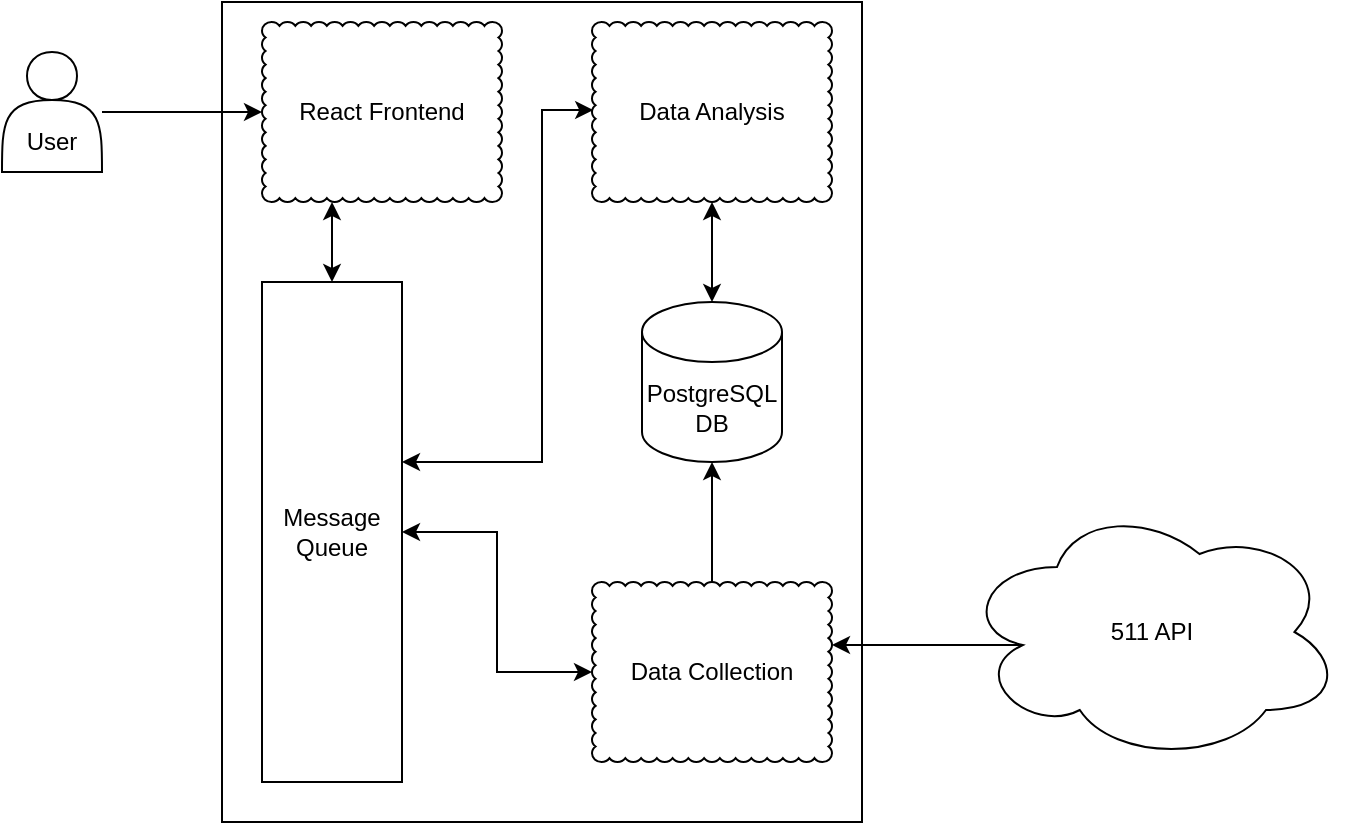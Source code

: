 <mxfile version="24.4.9" type="github">
  <diagram name="Page-1" id="YF0XfhFsIyaQOnK5erF0">
    <mxGraphModel dx="842" dy="506" grid="1" gridSize="10" guides="1" tooltips="1" connect="1" arrows="1" fold="1" page="1" pageScale="1" pageWidth="850" pageHeight="1100" math="0" shadow="0">
      <root>
        <mxCell id="0" />
        <mxCell id="1" parent="0" />
        <mxCell id="85qdV69ohivy1VN51_GT-16" value="" style="rounded=0;whiteSpace=wrap;html=1;" vertex="1" parent="1">
          <mxGeometry x="180" y="40" width="320" height="410" as="geometry" />
        </mxCell>
        <mxCell id="85qdV69ohivy1VN51_GT-23" value="" style="edgeStyle=orthogonalEdgeStyle;rounded=0;orthogonalLoop=1;jettySize=auto;html=1;exitX=0.16;exitY=0.55;exitDx=0;exitDy=0;exitPerimeter=0;" edge="1" parent="1" source="85qdV69ohivy1VN51_GT-1" target="85qdV69ohivy1VN51_GT-2">
          <mxGeometry relative="1" as="geometry">
            <Array as="points">
              <mxPoint x="500" y="362" />
              <mxPoint x="500" y="362" />
            </Array>
          </mxGeometry>
        </mxCell>
        <mxCell id="85qdV69ohivy1VN51_GT-1" value="511 API" style="ellipse;shape=cloud;whiteSpace=wrap;html=1;" vertex="1" parent="1">
          <mxGeometry x="550" y="290" width="190" height="130" as="geometry" />
        </mxCell>
        <mxCell id="85qdV69ohivy1VN51_GT-3" value="&lt;div&gt;PostgreSQL&lt;/div&gt;&lt;div&gt;DB&lt;br&gt;&lt;/div&gt;" style="shape=cylinder3;whiteSpace=wrap;html=1;boundedLbl=1;backgroundOutline=1;size=15;" vertex="1" parent="1">
          <mxGeometry x="390" y="190" width="70" height="80" as="geometry" />
        </mxCell>
        <mxCell id="85qdV69ohivy1VN51_GT-28" value="" style="edgeStyle=orthogonalEdgeStyle;rounded=0;orthogonalLoop=1;jettySize=auto;html=1;startArrow=classic;startFill=1;" edge="1" parent="1" source="85qdV69ohivy1VN51_GT-7" target="85qdV69ohivy1VN51_GT-3">
          <mxGeometry relative="1" as="geometry" />
        </mxCell>
        <mxCell id="85qdV69ohivy1VN51_GT-7" value="&lt;div&gt;Data Analysis&lt;/div&gt;" style="whiteSpace=wrap;html=1;shape=mxgraph.basic.cloud_rect" vertex="1" parent="1">
          <mxGeometry x="365" y="50" width="120" height="90" as="geometry" />
        </mxCell>
        <mxCell id="85qdV69ohivy1VN51_GT-13" value="React Frontend" style="whiteSpace=wrap;html=1;shape=mxgraph.basic.cloud_rect" vertex="1" parent="1">
          <mxGeometry x="200" y="50" width="120" height="90" as="geometry" />
        </mxCell>
        <mxCell id="85qdV69ohivy1VN51_GT-15" value="" style="edgeStyle=orthogonalEdgeStyle;rounded=0;orthogonalLoop=1;jettySize=auto;html=1;" edge="1" parent="1" source="85qdV69ohivy1VN51_GT-14" target="85qdV69ohivy1VN51_GT-13">
          <mxGeometry relative="1" as="geometry" />
        </mxCell>
        <mxCell id="85qdV69ohivy1VN51_GT-14" value="&lt;div&gt;&lt;br&gt;&lt;/div&gt;&lt;div&gt;&lt;br&gt;&lt;/div&gt;&lt;div&gt;User&lt;/div&gt;" style="shape=actor;whiteSpace=wrap;html=1;" vertex="1" parent="1">
          <mxGeometry x="70" y="65" width="50" height="60" as="geometry" />
        </mxCell>
        <mxCell id="85qdV69ohivy1VN51_GT-27" value="" style="edgeStyle=orthogonalEdgeStyle;rounded=0;orthogonalLoop=1;jettySize=auto;html=1;startArrow=none;startFill=0;" edge="1" parent="1" source="85qdV69ohivy1VN51_GT-2" target="85qdV69ohivy1VN51_GT-3">
          <mxGeometry relative="1" as="geometry" />
        </mxCell>
        <mxCell id="85qdV69ohivy1VN51_GT-2" value="Data Collection" style="whiteSpace=wrap;html=1;shape=mxgraph.basic.cloud_rect" vertex="1" parent="1">
          <mxGeometry x="365" y="330" width="120" height="90" as="geometry" />
        </mxCell>
        <mxCell id="85qdV69ohivy1VN51_GT-18" value="" style="edgeStyle=orthogonalEdgeStyle;rounded=0;orthogonalLoop=1;jettySize=auto;html=1;startArrow=classic;startFill=1;" edge="1" parent="1" source="85qdV69ohivy1VN51_GT-17" target="85qdV69ohivy1VN51_GT-13">
          <mxGeometry relative="1" as="geometry">
            <Array as="points">
              <mxPoint x="235" y="150" />
              <mxPoint x="235" y="150" />
            </Array>
          </mxGeometry>
        </mxCell>
        <mxCell id="85qdV69ohivy1VN51_GT-25" style="edgeStyle=orthogonalEdgeStyle;rounded=0;orthogonalLoop=1;jettySize=auto;html=1;startArrow=classic;startFill=1;" edge="1" parent="1" source="85qdV69ohivy1VN51_GT-17" target="85qdV69ohivy1VN51_GT-2">
          <mxGeometry relative="1" as="geometry" />
        </mxCell>
        <mxCell id="85qdV69ohivy1VN51_GT-17" value="&lt;div&gt;Message Queue&lt;/div&gt;" style="rounded=0;whiteSpace=wrap;html=1;" vertex="1" parent="1">
          <mxGeometry x="200" y="180" width="70" height="250" as="geometry" />
        </mxCell>
        <mxCell id="85qdV69ohivy1VN51_GT-26" style="edgeStyle=orthogonalEdgeStyle;rounded=0;orthogonalLoop=1;jettySize=auto;html=1;entryX=0.005;entryY=0.489;entryDx=0;entryDy=0;entryPerimeter=0;startArrow=classic;startFill=1;" edge="1" parent="1" source="85qdV69ohivy1VN51_GT-17" target="85qdV69ohivy1VN51_GT-7">
          <mxGeometry relative="1" as="geometry">
            <Array as="points">
              <mxPoint x="340" y="270" />
              <mxPoint x="340" y="94" />
            </Array>
          </mxGeometry>
        </mxCell>
      </root>
    </mxGraphModel>
  </diagram>
</mxfile>
